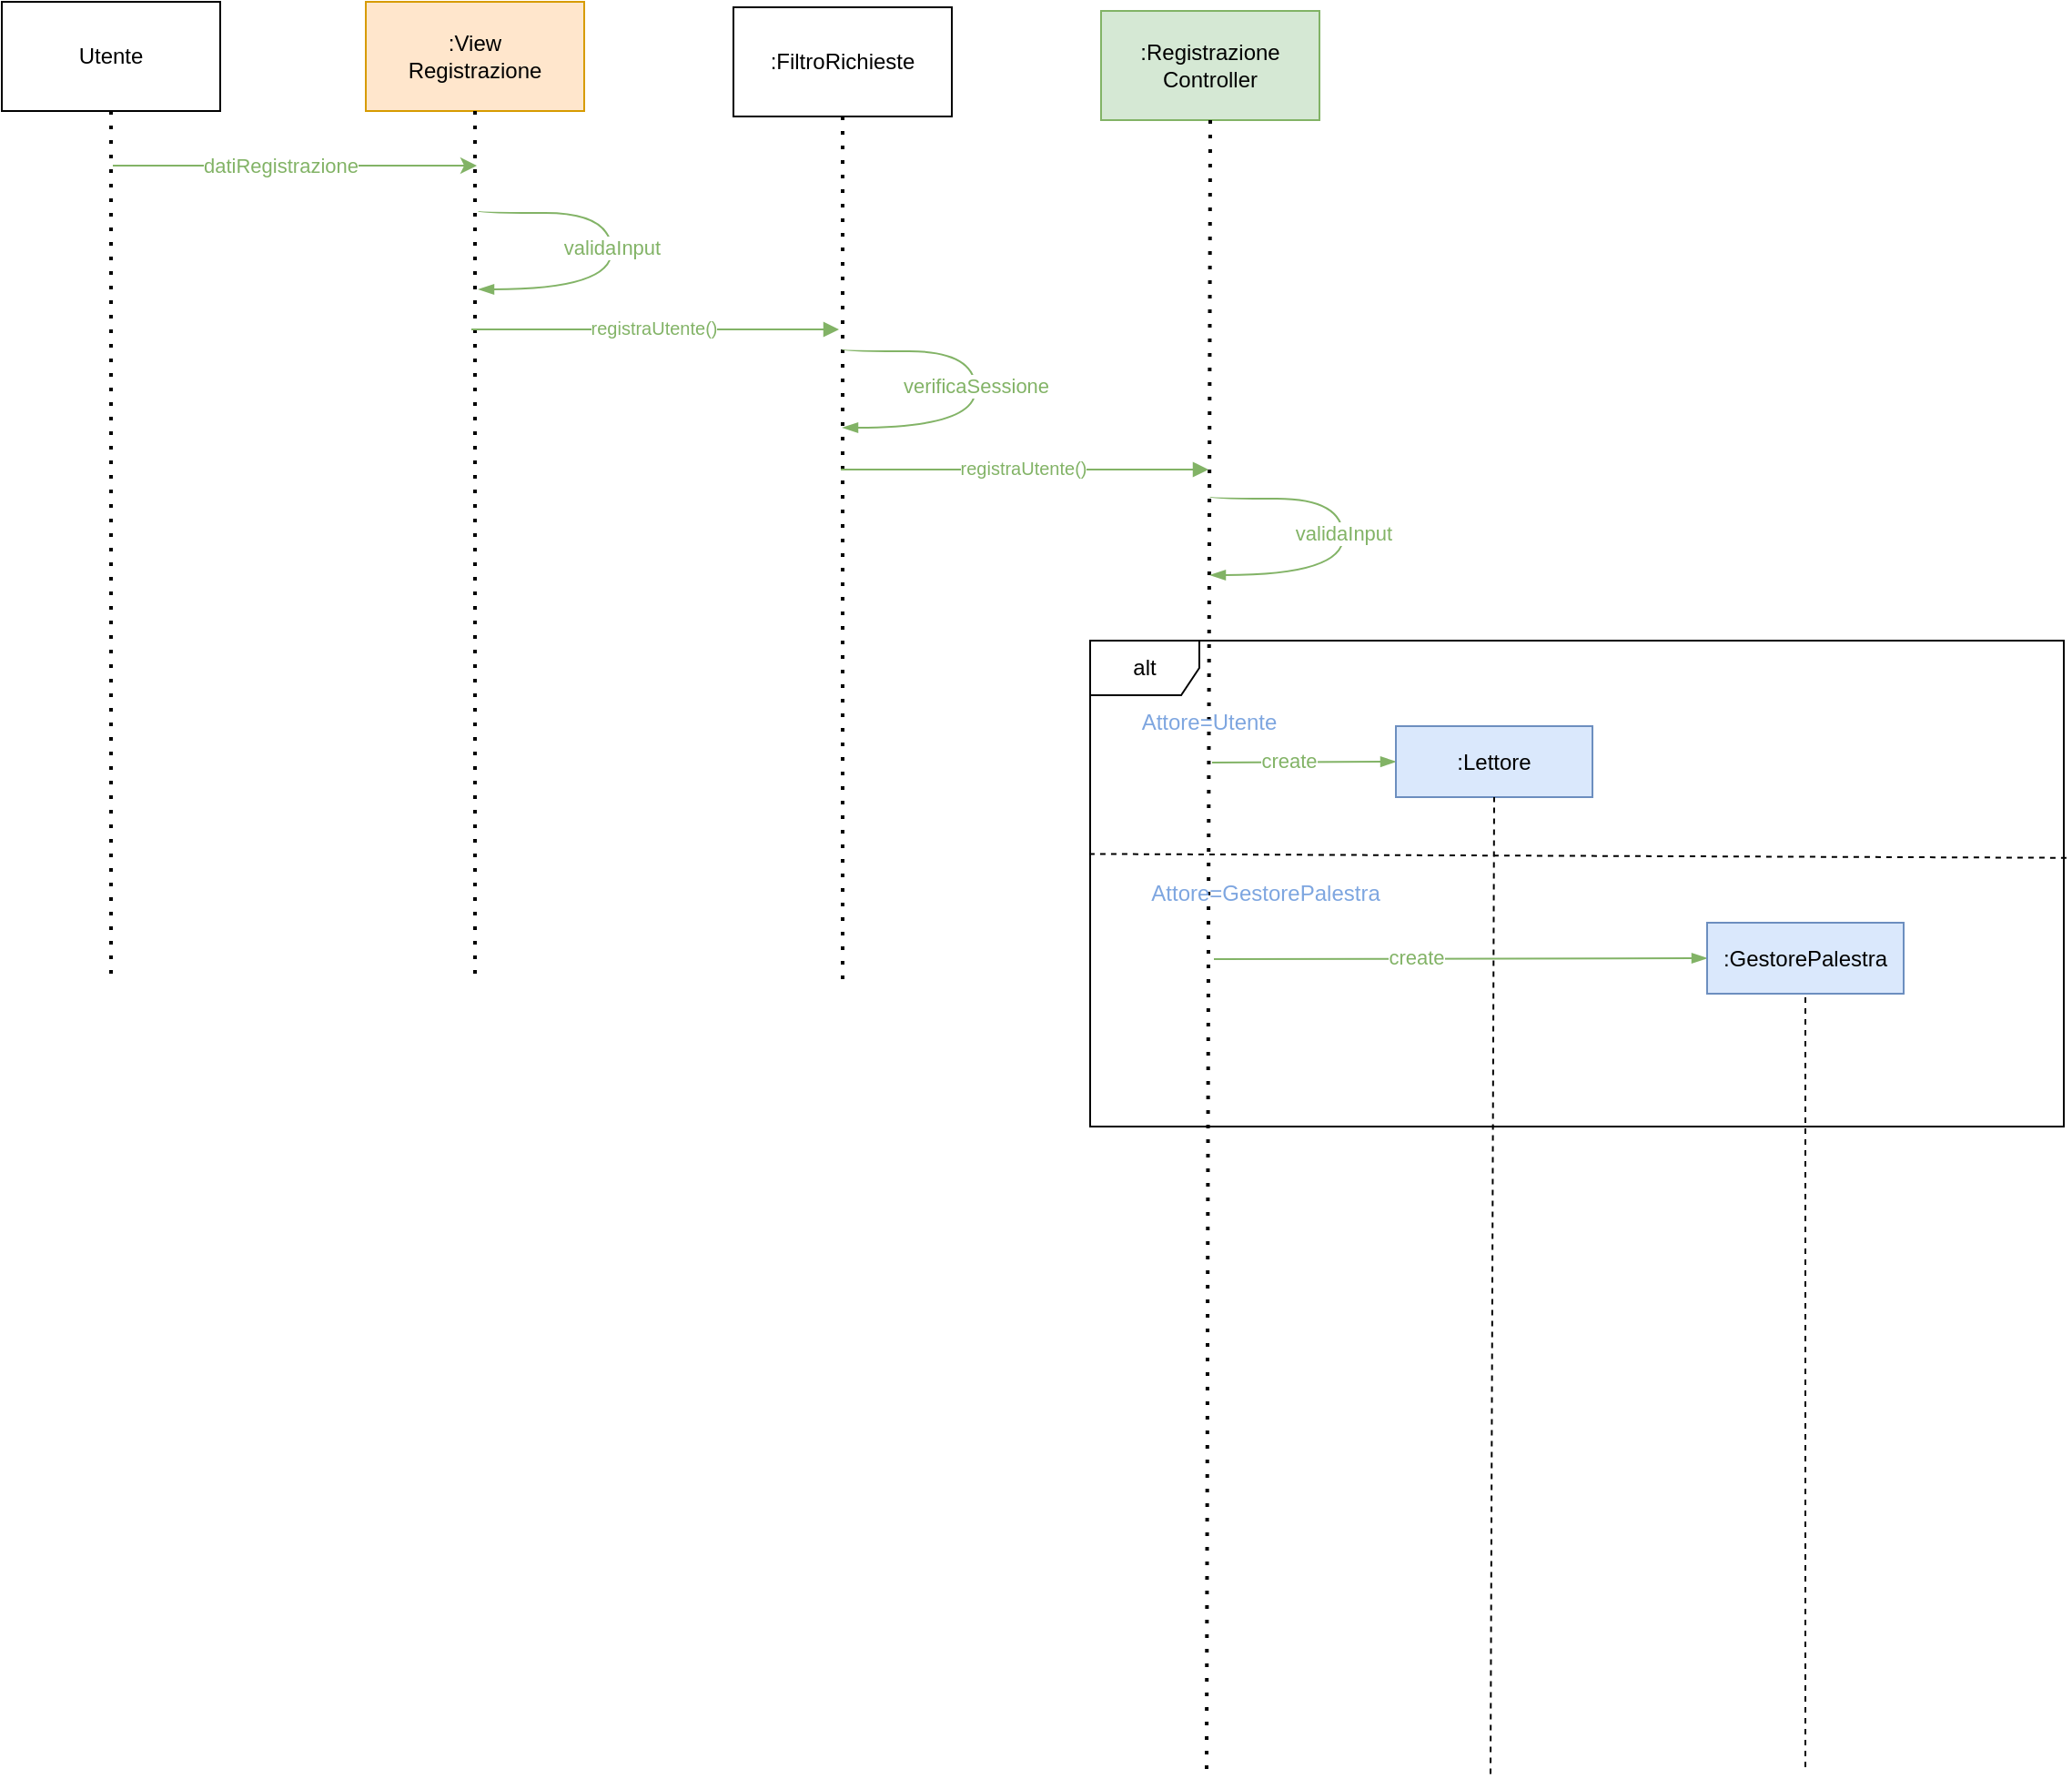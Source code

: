 <mxfile version="24.5.4" type="github">
  <diagram name="Page-1" id="MFwa6qecS6YDcYTtCcl-">
    <mxGraphModel dx="2085" dy="981" grid="0" gridSize="10" guides="1" tooltips="1" connect="1" arrows="1" fold="1" page="0" pageScale="1" pageWidth="850" pageHeight="1100" math="0" shadow="0">
      <root>
        <mxCell id="0" />
        <mxCell id="1" parent="0" />
        <mxCell id="sKm114cUgRpfBioQrUzL-1" value="&lt;div&gt;:View&lt;/div&gt;&lt;div&gt;Registrazione&lt;br&gt;&lt;/div&gt;" style="rounded=0;whiteSpace=wrap;html=1;fillColor=#ffe6cc;strokeColor=#d79b00;" parent="1" vertex="1">
          <mxGeometry x="181" y="40" width="120" height="60" as="geometry" />
        </mxCell>
        <mxCell id="sKm114cUgRpfBioQrUzL-2" value="&lt;div&gt;:Registrazione&lt;/div&gt;&lt;div&gt;Controller&lt;br&gt;&lt;/div&gt;" style="rounded=0;whiteSpace=wrap;html=1;fillColor=#d5e8d4;strokeColor=#82b366;" parent="1" vertex="1">
          <mxGeometry x="585" y="45" width="120" height="60" as="geometry" />
        </mxCell>
        <mxCell id="sKm114cUgRpfBioQrUzL-4" value="" style="endArrow=none;dashed=1;html=1;dashPattern=1 3;strokeWidth=2;rounded=0;exitX=0.5;exitY=1;exitDx=0;exitDy=0;" parent="1" source="sKm114cUgRpfBioQrUzL-1" edge="1">
          <mxGeometry width="50" height="50" relative="1" as="geometry">
            <mxPoint x="628" y="173" as="sourcePoint" />
            <mxPoint x="241" y="578" as="targetPoint" />
          </mxGeometry>
        </mxCell>
        <mxCell id="sKm114cUgRpfBioQrUzL-5" value="" style="endArrow=none;dashed=1;html=1;dashPattern=1 3;strokeWidth=2;rounded=0;exitX=0.5;exitY=1;exitDx=0;exitDy=0;" parent="1" source="sKm114cUgRpfBioQrUzL-2" edge="1">
          <mxGeometry width="50" height="50" relative="1" as="geometry">
            <mxPoint x="646" y="113" as="sourcePoint" />
            <mxPoint x="643" y="1012" as="targetPoint" />
          </mxGeometry>
        </mxCell>
        <mxCell id="sKm114cUgRpfBioQrUzL-7" value="" style="endArrow=classic;html=1;rounded=0;startArrow=none;startFill=0;fillColor=#d5e8d4;strokeColor=#82b366;" parent="1" edge="1">
          <mxGeometry width="50" height="50" relative="1" as="geometry">
            <mxPoint x="42" y="130" as="sourcePoint" />
            <mxPoint x="242" y="130" as="targetPoint" />
          </mxGeometry>
        </mxCell>
        <mxCell id="sKm114cUgRpfBioQrUzL-38" value="&lt;font color=&quot;#82b366&quot;&gt;datiRegistrazione&lt;/font&gt;" style="edgeLabel;html=1;align=center;verticalAlign=middle;resizable=0;points=[];" parent="sKm114cUgRpfBioQrUzL-7" vertex="1" connectable="0">
          <mxGeometry x="-0.087" relative="1" as="geometry">
            <mxPoint as="offset" />
          </mxGeometry>
        </mxCell>
        <mxCell id="sKm114cUgRpfBioQrUzL-9" value="alt" style="shape=umlFrame;whiteSpace=wrap;html=1;pointerEvents=0;" parent="1" vertex="1">
          <mxGeometry x="579" y="391" width="535" height="267" as="geometry" />
        </mxCell>
        <mxCell id="sKm114cUgRpfBioQrUzL-10" value="&lt;font color=&quot;#7ea6e0&quot;&gt;Attore=Utente&lt;/font&gt;" style="text;html=1;align=center;verticalAlign=middle;resizable=0;points=[];autosize=1;strokeColor=none;fillColor=none;" parent="1" vertex="1">
          <mxGeometry x="592" y="421.5" width="104" height="29" as="geometry" />
        </mxCell>
        <mxCell id="sKm114cUgRpfBioQrUzL-11" value="&lt;font color=&quot;#7ea6e0&quot;&gt;Attore=GestorePalestra&lt;/font&gt;" style="text;html=1;align=center;verticalAlign=middle;resizable=0;points=[];autosize=1;strokeColor=none;fillColor=none;" parent="1" vertex="1">
          <mxGeometry x="593" y="515" width="163" height="29" as="geometry" />
        </mxCell>
        <mxCell id="sKm114cUgRpfBioQrUzL-15" value="" style="endArrow=block;html=1;rounded=0;fillColor=#d5e8d4;strokeColor=#82b366;endFill=1;" parent="1" edge="1">
          <mxGeometry width="50" height="50" relative="1" as="geometry">
            <mxPoint x="239" y="220" as="sourcePoint" />
            <mxPoint x="441" y="220" as="targetPoint" />
          </mxGeometry>
        </mxCell>
        <mxCell id="sKm114cUgRpfBioQrUzL-16" value="&lt;font color=&quot;#82b366&quot; style=&quot;font-size: 10px;&quot;&gt;registraUtente()&lt;/font&gt;" style="edgeLabel;html=1;align=center;verticalAlign=middle;resizable=0;points=[];" parent="sKm114cUgRpfBioQrUzL-15" vertex="1" connectable="0">
          <mxGeometry x="-0.013" y="1" relative="1" as="geometry">
            <mxPoint as="offset" />
          </mxGeometry>
        </mxCell>
        <mxCell id="sKm114cUgRpfBioQrUzL-36" value="Utente" style="rounded=0;whiteSpace=wrap;html=1;" parent="1" vertex="1">
          <mxGeometry x="-19" y="40" width="120" height="60" as="geometry" />
        </mxCell>
        <mxCell id="sKm114cUgRpfBioQrUzL-37" value="" style="endArrow=none;dashed=1;html=1;dashPattern=1 3;strokeWidth=2;rounded=0;exitX=0.5;exitY=1;exitDx=0;exitDy=0;" parent="1" source="sKm114cUgRpfBioQrUzL-36" edge="1">
          <mxGeometry width="50" height="50" relative="1" as="geometry">
            <mxPoint x="428" y="173" as="sourcePoint" />
            <mxPoint x="41" y="578" as="targetPoint" />
          </mxGeometry>
        </mxCell>
        <mxCell id="sKm114cUgRpfBioQrUzL-39" value="" style="endArrow=blockThin;html=1;rounded=0;fillColor=#d5e8d4;strokeColor=#82b366;endFill=1;edgeStyle=orthogonalEdgeStyle;curved=1;" parent="1" edge="1">
          <mxGeometry width="50" height="50" relative="1" as="geometry">
            <mxPoint x="243" y="155" as="sourcePoint" />
            <mxPoint x="243" y="198" as="targetPoint" />
            <Array as="points">
              <mxPoint x="243" y="156" />
              <mxPoint x="316" y="156" />
              <mxPoint x="316" y="198" />
            </Array>
          </mxGeometry>
        </mxCell>
        <mxCell id="sKm114cUgRpfBioQrUzL-40" value="&lt;font color=&quot;#82b366&quot;&gt;validaInput&lt;/font&gt;" style="edgeLabel;html=1;align=center;verticalAlign=middle;resizable=0;points=[];" parent="sKm114cUgRpfBioQrUzL-39" vertex="1" connectable="0">
          <mxGeometry x="-0.016" relative="1" as="geometry">
            <mxPoint as="offset" />
          </mxGeometry>
        </mxCell>
        <mxCell id="sKm114cUgRpfBioQrUzL-41" value=":FiltroRichieste" style="rounded=0;whiteSpace=wrap;html=1;" parent="1" vertex="1">
          <mxGeometry x="383" y="43" width="120" height="60" as="geometry" />
        </mxCell>
        <mxCell id="sKm114cUgRpfBioQrUzL-42" value="" style="endArrow=none;dashed=1;html=1;dashPattern=1 3;strokeWidth=2;rounded=0;exitX=0.5;exitY=1;exitDx=0;exitDy=0;" parent="1" source="sKm114cUgRpfBioQrUzL-41" edge="1">
          <mxGeometry width="50" height="50" relative="1" as="geometry">
            <mxPoint x="830" y="176" as="sourcePoint" />
            <mxPoint x="443" y="581" as="targetPoint" />
          </mxGeometry>
        </mxCell>
        <mxCell id="sKm114cUgRpfBioQrUzL-43" value="" style="endArrow=blockThin;html=1;rounded=0;fillColor=#d5e8d4;strokeColor=#82b366;endFill=1;edgeStyle=orthogonalEdgeStyle;curved=1;" parent="1" edge="1">
          <mxGeometry width="50" height="50" relative="1" as="geometry">
            <mxPoint x="443" y="231" as="sourcePoint" />
            <mxPoint x="443" y="274" as="targetPoint" />
            <Array as="points">
              <mxPoint x="443" y="232" />
              <mxPoint x="516" y="232" />
              <mxPoint x="516" y="274" />
            </Array>
          </mxGeometry>
        </mxCell>
        <mxCell id="sKm114cUgRpfBioQrUzL-44" value="&lt;font color=&quot;#82b366&quot;&gt;verificaSessione&lt;/font&gt;" style="edgeLabel;html=1;align=center;verticalAlign=middle;resizable=0;points=[];" parent="sKm114cUgRpfBioQrUzL-43" vertex="1" connectable="0">
          <mxGeometry x="-0.016" relative="1" as="geometry">
            <mxPoint as="offset" />
          </mxGeometry>
        </mxCell>
        <mxCell id="sKm114cUgRpfBioQrUzL-45" value="" style="endArrow=block;html=1;rounded=0;fillColor=#d5e8d4;strokeColor=#82b366;endFill=1;" parent="1" edge="1">
          <mxGeometry width="50" height="50" relative="1" as="geometry">
            <mxPoint x="442" y="297" as="sourcePoint" />
            <mxPoint x="644" y="297" as="targetPoint" />
          </mxGeometry>
        </mxCell>
        <mxCell id="sKm114cUgRpfBioQrUzL-46" value="&lt;font color=&quot;#82b366&quot; style=&quot;font-size: 10px;&quot;&gt;registraUtente()&lt;/font&gt;" style="edgeLabel;html=1;align=center;verticalAlign=middle;resizable=0;points=[];" parent="sKm114cUgRpfBioQrUzL-45" vertex="1" connectable="0">
          <mxGeometry x="-0.013" y="1" relative="1" as="geometry">
            <mxPoint as="offset" />
          </mxGeometry>
        </mxCell>
        <mxCell id="sKm114cUgRpfBioQrUzL-47" value="" style="endArrow=blockThin;html=1;rounded=0;fillColor=#d5e8d4;strokeColor=#82b366;endFill=1;edgeStyle=orthogonalEdgeStyle;curved=1;" parent="1" edge="1">
          <mxGeometry width="50" height="50" relative="1" as="geometry">
            <mxPoint x="645" y="312" as="sourcePoint" />
            <mxPoint x="645" y="355" as="targetPoint" />
            <Array as="points">
              <mxPoint x="645" y="313" />
              <mxPoint x="718" y="313" />
              <mxPoint x="718" y="355" />
            </Array>
          </mxGeometry>
        </mxCell>
        <mxCell id="sKm114cUgRpfBioQrUzL-48" value="&lt;font color=&quot;#82b366&quot;&gt;validaInput&lt;/font&gt;" style="edgeLabel;html=1;align=center;verticalAlign=middle;resizable=0;points=[];" parent="sKm114cUgRpfBioQrUzL-47" vertex="1" connectable="0">
          <mxGeometry x="-0.016" relative="1" as="geometry">
            <mxPoint as="offset" />
          </mxGeometry>
        </mxCell>
        <mxCell id="rhxFpgpyRXWXokQXL5by-1" value="" style="endArrow=none;dashed=1;html=1;rounded=0;exitX=-0.001;exitY=0.439;exitDx=0;exitDy=0;exitPerimeter=0;entryX=1.003;entryY=0.447;entryDx=0;entryDy=0;entryPerimeter=0;" edge="1" parent="1" source="sKm114cUgRpfBioQrUzL-9" target="sKm114cUgRpfBioQrUzL-9">
          <mxGeometry width="50" height="50" relative="1" as="geometry">
            <mxPoint x="834" y="540" as="sourcePoint" />
            <mxPoint x="884" y="490" as="targetPoint" />
          </mxGeometry>
        </mxCell>
        <mxCell id="rhxFpgpyRXWXokQXL5by-2" value="" style="endArrow=blockThin;html=1;rounded=0;endFill=1;fillColor=#d5e8d4;strokeColor=#82b366;entryX=0;entryY=0.5;entryDx=0;entryDy=0;" edge="1" parent="1" target="rhxFpgpyRXWXokQXL5by-3">
          <mxGeometry width="50" height="50" relative="1" as="geometry">
            <mxPoint x="646" y="458" as="sourcePoint" />
            <mxPoint x="742" y="458" as="targetPoint" />
          </mxGeometry>
        </mxCell>
        <mxCell id="rhxFpgpyRXWXokQXL5by-4" value="&lt;font color=&quot;#82b366&quot;&gt;create&lt;/font&gt;" style="edgeLabel;html=1;align=center;verticalAlign=middle;resizable=0;points=[];" vertex="1" connectable="0" parent="rhxFpgpyRXWXokQXL5by-2">
          <mxGeometry x="-0.18" y="1" relative="1" as="geometry">
            <mxPoint as="offset" />
          </mxGeometry>
        </mxCell>
        <mxCell id="rhxFpgpyRXWXokQXL5by-3" value=":Lettore" style="rounded=0;whiteSpace=wrap;html=1;fillColor=#dae8fc;strokeColor=#6c8ebf;" vertex="1" parent="1">
          <mxGeometry x="747" y="438" width="108" height="39" as="geometry" />
        </mxCell>
        <mxCell id="rhxFpgpyRXWXokQXL5by-6" value="" style="endArrow=none;dashed=1;html=1;rounded=0;entryX=0.5;entryY=1;entryDx=0;entryDy=0;" edge="1" parent="1" target="rhxFpgpyRXWXokQXL5by-3">
          <mxGeometry width="50" height="50" relative="1" as="geometry">
            <mxPoint x="799" y="1013.69" as="sourcePoint" />
            <mxPoint x="828" y="506" as="targetPoint" />
          </mxGeometry>
        </mxCell>
        <mxCell id="rhxFpgpyRXWXokQXL5by-7" value="" style="endArrow=blockThin;html=1;rounded=0;endFill=1;fillColor=#d5e8d4;strokeColor=#82b366;entryX=0;entryY=0.5;entryDx=0;entryDy=0;" edge="1" target="rhxFpgpyRXWXokQXL5by-9" parent="1">
          <mxGeometry width="50" height="50" relative="1" as="geometry">
            <mxPoint x="647" y="566" as="sourcePoint" />
            <mxPoint x="913" y="566" as="targetPoint" />
          </mxGeometry>
        </mxCell>
        <mxCell id="rhxFpgpyRXWXokQXL5by-8" value="&lt;font color=&quot;#82b366&quot;&gt;create&lt;/font&gt;" style="edgeLabel;html=1;align=center;verticalAlign=middle;resizable=0;points=[];" vertex="1" connectable="0" parent="rhxFpgpyRXWXokQXL5by-7">
          <mxGeometry x="-0.18" y="1" relative="1" as="geometry">
            <mxPoint as="offset" />
          </mxGeometry>
        </mxCell>
        <mxCell id="rhxFpgpyRXWXokQXL5by-9" value=":GestorePalestra" style="rounded=0;whiteSpace=wrap;html=1;fillColor=#dae8fc;strokeColor=#6c8ebf;" vertex="1" parent="1">
          <mxGeometry x="918" y="546" width="108" height="39" as="geometry" />
        </mxCell>
        <mxCell id="rhxFpgpyRXWXokQXL5by-10" value="" style="endArrow=none;dashed=1;html=1;rounded=0;entryX=0.5;entryY=1;entryDx=0;entryDy=0;" edge="1" target="rhxFpgpyRXWXokQXL5by-9" parent="1">
          <mxGeometry width="50" height="50" relative="1" as="geometry">
            <mxPoint x="972" y="1010" as="sourcePoint" />
            <mxPoint x="999" y="614" as="targetPoint" />
          </mxGeometry>
        </mxCell>
      </root>
    </mxGraphModel>
  </diagram>
</mxfile>

